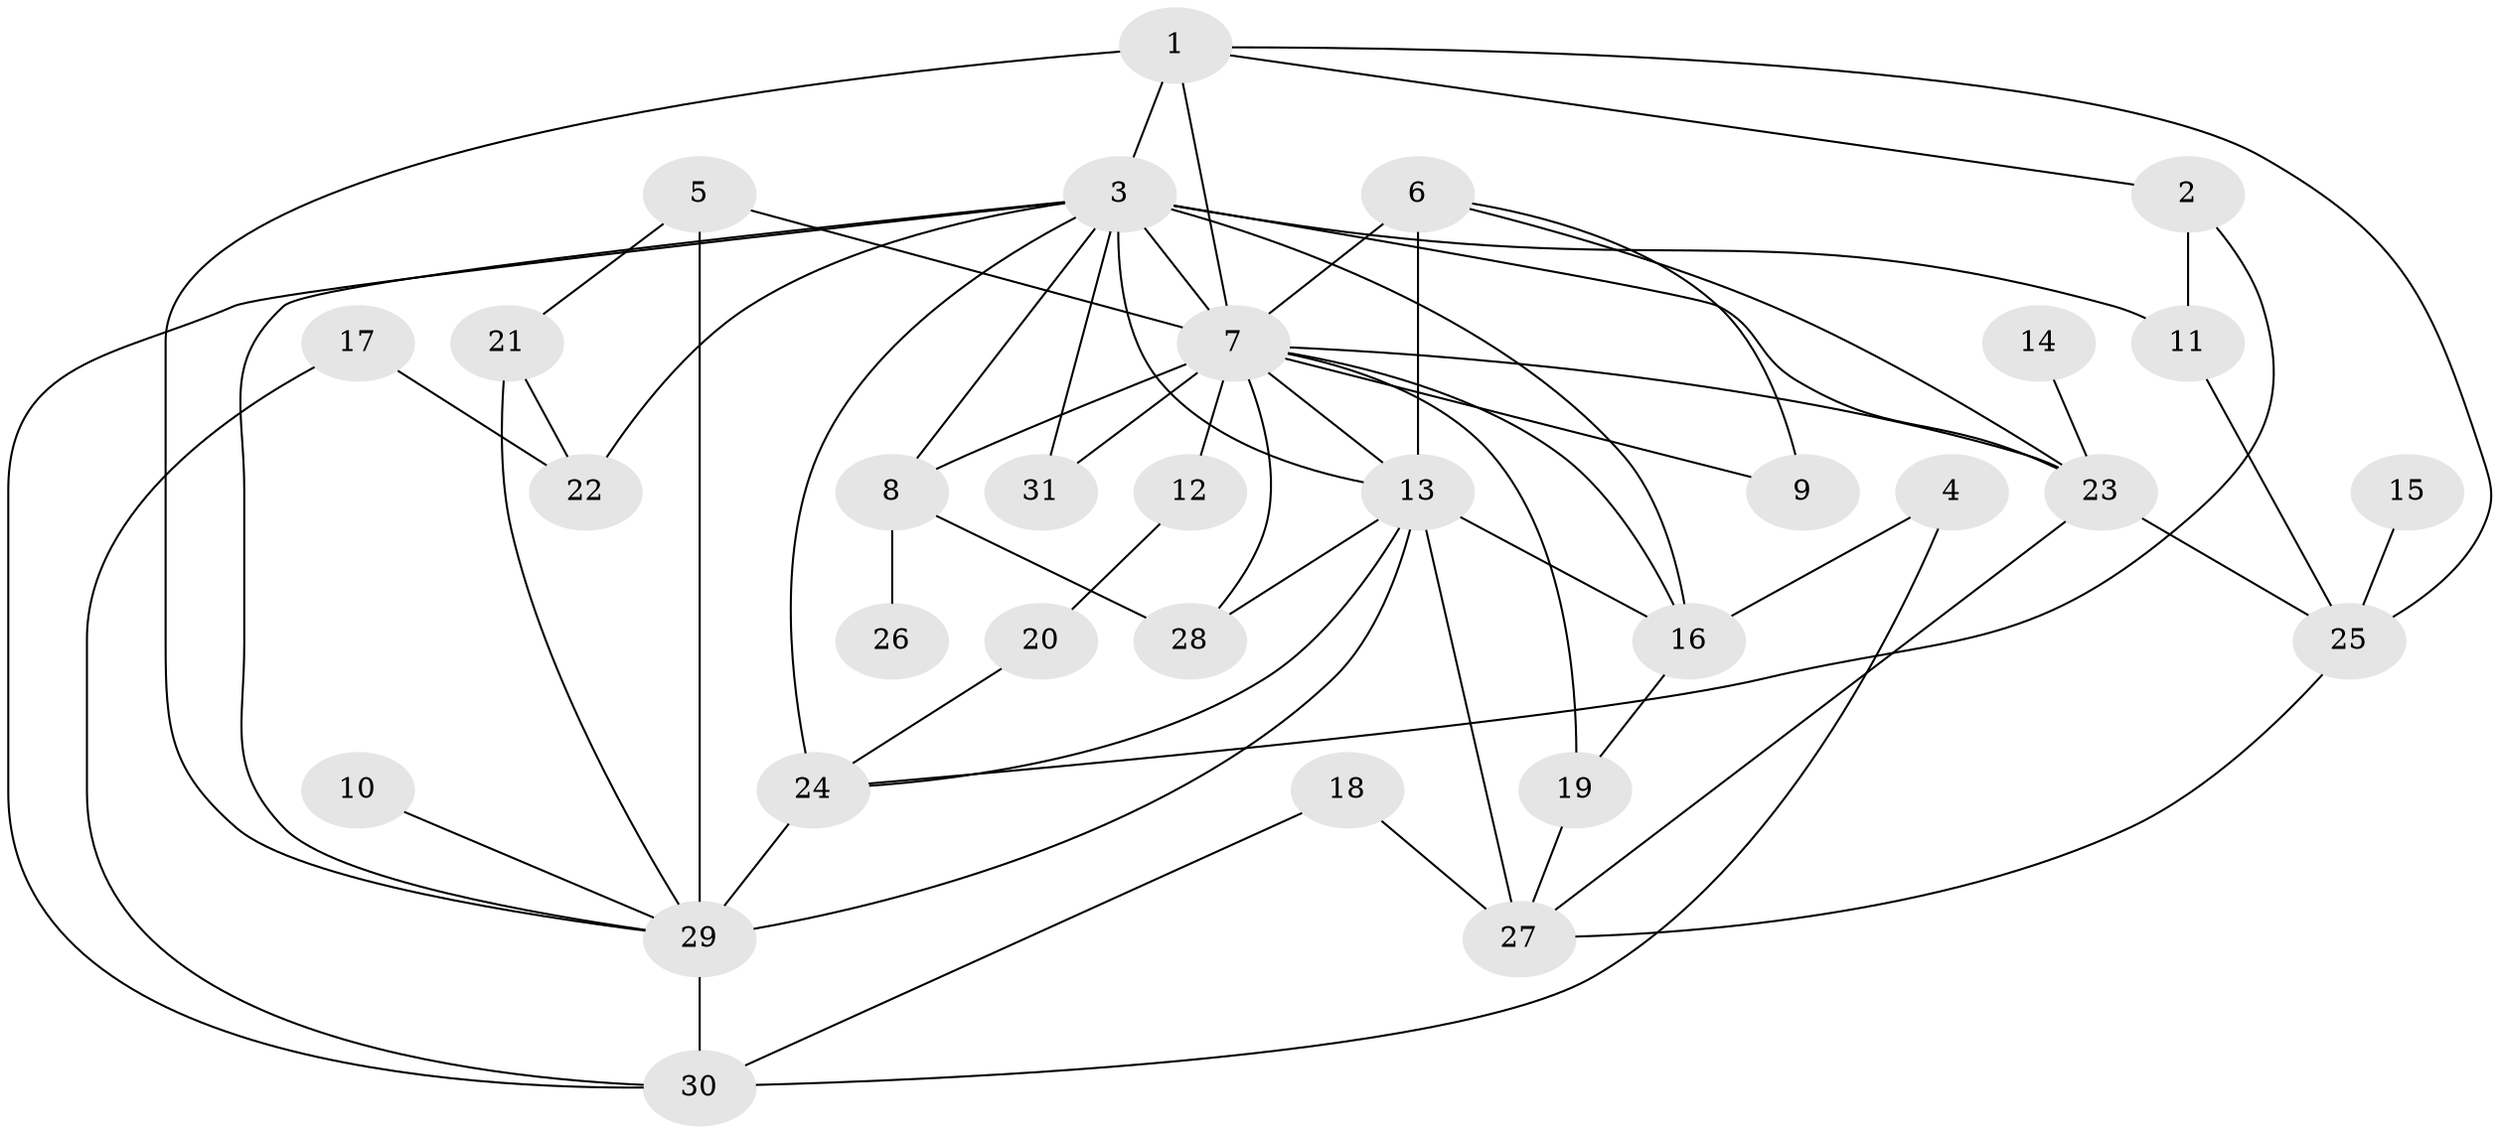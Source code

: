 // original degree distribution, {3: 0.33636363636363636, 4: 0.17272727272727273, 7: 0.01818181818181818, 5: 0.06363636363636363, 1: 0.10909090909090909, 2: 0.22727272727272727, 6: 0.045454545454545456, 0: 0.02727272727272727}
// Generated by graph-tools (version 1.1) at 2025/48/03/04/25 22:48:34]
// undirected, 31 vertices, 62 edges
graph export_dot {
  node [color=gray90,style=filled];
  1;
  2;
  3;
  4;
  5;
  6;
  7;
  8;
  9;
  10;
  11;
  12;
  13;
  14;
  15;
  16;
  17;
  18;
  19;
  20;
  21;
  22;
  23;
  24;
  25;
  26;
  27;
  28;
  29;
  30;
  31;
  1 -- 2 [weight=1.0];
  1 -- 3 [weight=2.0];
  1 -- 7 [weight=1.0];
  1 -- 25 [weight=1.0];
  1 -- 29 [weight=1.0];
  2 -- 11 [weight=1.0];
  2 -- 24 [weight=1.0];
  3 -- 7 [weight=5.0];
  3 -- 8 [weight=1.0];
  3 -- 11 [weight=2.0];
  3 -- 13 [weight=2.0];
  3 -- 16 [weight=3.0];
  3 -- 22 [weight=1.0];
  3 -- 23 [weight=1.0];
  3 -- 24 [weight=4.0];
  3 -- 29 [weight=2.0];
  3 -- 30 [weight=1.0];
  3 -- 31 [weight=1.0];
  4 -- 16 [weight=1.0];
  4 -- 30 [weight=1.0];
  5 -- 7 [weight=2.0];
  5 -- 21 [weight=1.0];
  5 -- 29 [weight=4.0];
  6 -- 7 [weight=1.0];
  6 -- 9 [weight=1.0];
  6 -- 13 [weight=2.0];
  6 -- 23 [weight=1.0];
  7 -- 8 [weight=3.0];
  7 -- 9 [weight=1.0];
  7 -- 12 [weight=1.0];
  7 -- 13 [weight=2.0];
  7 -- 16 [weight=1.0];
  7 -- 19 [weight=1.0];
  7 -- 23 [weight=1.0];
  7 -- 28 [weight=1.0];
  7 -- 31 [weight=2.0];
  8 -- 26 [weight=1.0];
  8 -- 28 [weight=1.0];
  10 -- 29 [weight=1.0];
  11 -- 25 [weight=1.0];
  12 -- 20 [weight=1.0];
  13 -- 16 [weight=1.0];
  13 -- 24 [weight=1.0];
  13 -- 27 [weight=2.0];
  13 -- 28 [weight=1.0];
  13 -- 29 [weight=1.0];
  14 -- 23 [weight=1.0];
  15 -- 25 [weight=2.0];
  16 -- 19 [weight=1.0];
  17 -- 22 [weight=1.0];
  17 -- 30 [weight=1.0];
  18 -- 27 [weight=1.0];
  18 -- 30 [weight=1.0];
  19 -- 27 [weight=1.0];
  20 -- 24 [weight=1.0];
  21 -- 22 [weight=1.0];
  21 -- 29 [weight=1.0];
  23 -- 25 [weight=1.0];
  23 -- 27 [weight=1.0];
  24 -- 29 [weight=1.0];
  25 -- 27 [weight=1.0];
  29 -- 30 [weight=1.0];
}
